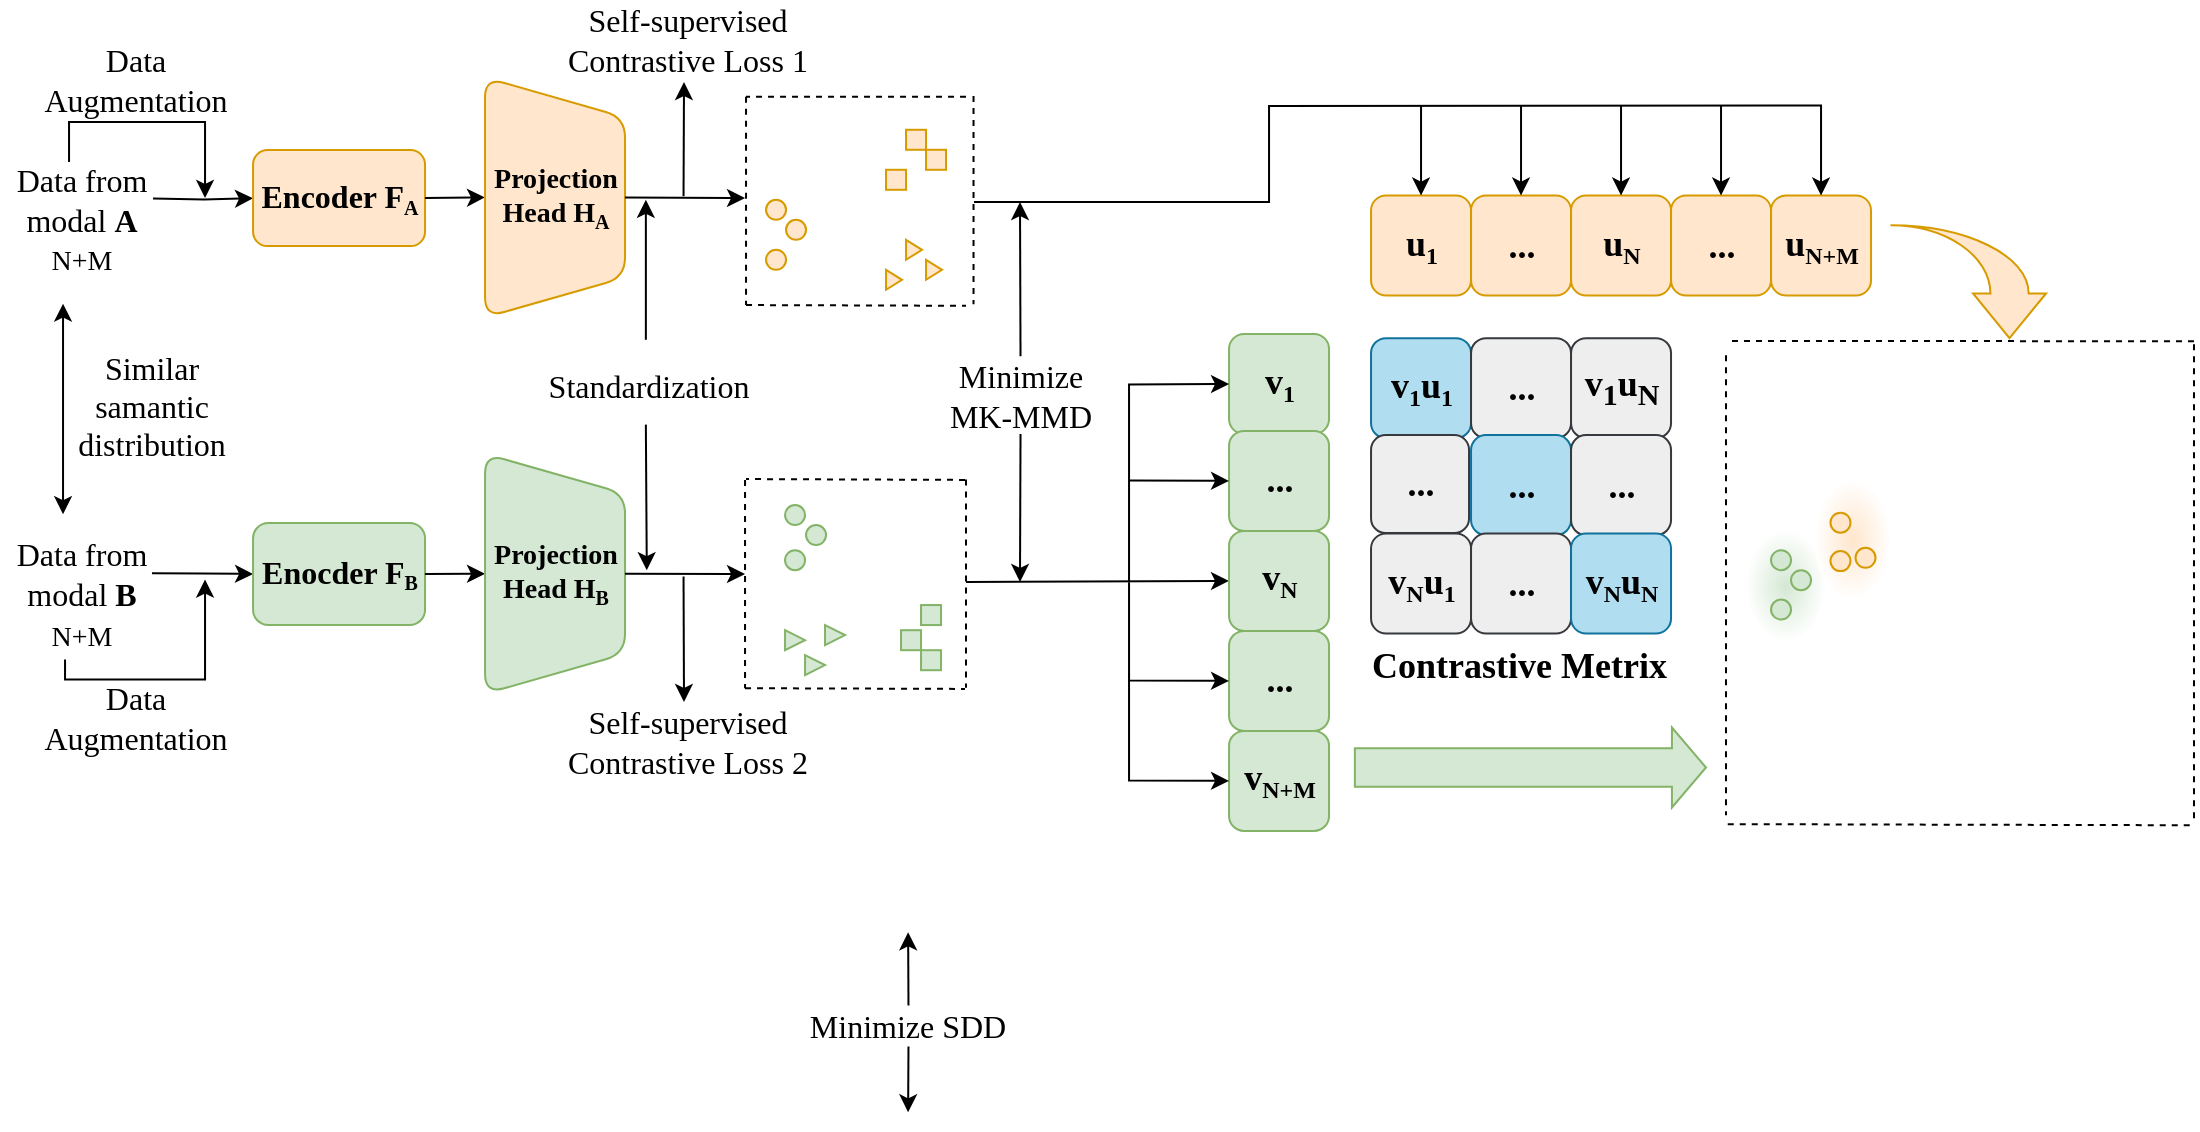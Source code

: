 <mxfile version="24.0.1" type="github">
  <diagram name="第 1 页" id="2u3e9usWH1NHE7HDsaEv">
    <mxGraphModel dx="2890" dy="1786" grid="1" gridSize="10" guides="1" tooltips="1" connect="1" arrows="1" fold="1" page="1" pageScale="1" pageWidth="827" pageHeight="1169" math="0" shadow="0">
      <root>
        <mxCell id="0" />
        <mxCell id="1" parent="0" />
        <mxCell id="_zUw6sYOhq2-qr3L7VfG-170" value="" style="ellipse;whiteSpace=wrap;html=1;fillColor=#d5e8d4;strokeColor=none;gradientColor=#FFFFFF;gradientDirection=radial;" vertex="1" parent="1">
          <mxGeometry x="-690" y="-86.21" width="40" height="56.21" as="geometry" />
        </mxCell>
        <mxCell id="_zUw6sYOhq2-qr3L7VfG-169" value="" style="ellipse;whiteSpace=wrap;html=1;fillColor=#ffe6cc;strokeColor=none;gradientColor=#FFFFFF;gradientDirection=radial;" vertex="1" parent="1">
          <mxGeometry x="-655.52" y="-111.21" width="37.76" height="60" as="geometry" />
        </mxCell>
        <mxCell id="_zUw6sYOhq2-qr3L7VfG-6" value="&lt;font face=&quot;Times New Roman&quot; style=&quot;font-size: 14px;&quot;&gt;N+M&lt;/font&gt;" style="text;html=1;strokeColor=none;fillColor=none;align=center;verticalAlign=middle;whiteSpace=wrap;rounded=0;" vertex="1" parent="1">
          <mxGeometry x="-1562.02" y="-230.47" width="80" height="20" as="geometry" />
        </mxCell>
        <mxCell id="_zUw6sYOhq2-qr3L7VfG-7" value="" style="edgeStyle=orthogonalEdgeStyle;rounded=0;orthogonalLoop=1;jettySize=auto;html=1;" edge="1" parent="1" target="_zUw6sYOhq2-qr3L7VfG-11">
          <mxGeometry relative="1" as="geometry">
            <mxPoint x="-1486.48" y="-251.778" as="sourcePoint" />
          </mxGeometry>
        </mxCell>
        <mxCell id="_zUw6sYOhq2-qr3L7VfG-8" value="" style="edgeStyle=orthogonalEdgeStyle;rounded=0;orthogonalLoop=1;jettySize=auto;html=1;exitX=1;exitY=0.5;exitDx=0;exitDy=0;entryX=0;entryY=0.5;entryDx=0;entryDy=0;" edge="1" parent="1" source="_zUw6sYOhq2-qr3L7VfG-123" target="_zUw6sYOhq2-qr3L7VfG-13">
          <mxGeometry relative="1" as="geometry">
            <mxPoint x="-1473.55" y="-65.321" as="sourcePoint" />
            <mxPoint x="-1436.48" y="-65.21" as="targetPoint" />
          </mxGeometry>
        </mxCell>
        <mxCell id="_zUw6sYOhq2-qr3L7VfG-9" value="&lt;font face=&quot;Times New Roman&quot; style=&quot;font-size: 14px;&quot;&gt;N+M&lt;/font&gt;" style="text;html=1;strokeColor=none;fillColor=none;align=center;verticalAlign=middle;whiteSpace=wrap;rounded=0;" vertex="1" parent="1">
          <mxGeometry x="-1562.02" y="-41.21" width="80" height="17.7" as="geometry" />
        </mxCell>
        <mxCell id="_zUw6sYOhq2-qr3L7VfG-10" value="" style="endArrow=classic;startArrow=classic;html=1;rounded=0;" edge="1" parent="1">
          <mxGeometry width="50" height="50" relative="1" as="geometry">
            <mxPoint x="-1531.48" y="-93.89" as="sourcePoint" />
            <mxPoint x="-1531.48" y="-199.18" as="targetPoint" />
          </mxGeometry>
        </mxCell>
        <mxCell id="_zUw6sYOhq2-qr3L7VfG-11" value="&lt;font style=&quot;&quot; face=&quot;Times New Roman&quot;&gt;&lt;b style=&quot;&quot;&gt;&lt;span style=&quot;font-size: 16px;&quot;&gt;Encoder F&lt;/span&gt;&lt;sub style=&quot;&quot;&gt;&lt;font style=&quot;font-size: 10px;&quot;&gt;A&lt;/font&gt;&lt;/sub&gt;&lt;/b&gt;&lt;/font&gt;" style="rounded=1;whiteSpace=wrap;html=1;fillColor=#ffe6cc;strokeColor=#d79b00;" vertex="1" parent="1">
          <mxGeometry x="-1436.48" y="-275.94" width="86" height="47.97" as="geometry" />
        </mxCell>
        <mxCell id="_zUw6sYOhq2-qr3L7VfG-12" value="&lt;font face=&quot;Times New Roman&quot; style=&quot;font-size: 16px;&quot;&gt;Similar samantic distribution&lt;/font&gt;" style="text;html=1;strokeColor=none;fillColor=none;align=center;verticalAlign=middle;whiteSpace=wrap;rounded=0;" vertex="1" parent="1">
          <mxGeometry x="-1524.48" y="-172.9" width="74" height="50" as="geometry" />
        </mxCell>
        <mxCell id="_zUw6sYOhq2-qr3L7VfG-13" value="&lt;font size=&quot;1&quot; style=&quot;&quot; face=&quot;Times New Roman&quot;&gt;&lt;b style=&quot;&quot;&gt;&lt;span style=&quot;font-size: 16px;&quot;&gt;Enocder F&lt;/span&gt;&lt;sub style=&quot;&quot;&gt;&lt;font style=&quot;font-size: 10px;&quot;&gt;B&lt;/font&gt;&lt;/sub&gt;&lt;/b&gt;&lt;/font&gt;" style="rounded=1;whiteSpace=wrap;html=1;fillColor=#d5e8d4;strokeColor=#82b366;" vertex="1" parent="1">
          <mxGeometry x="-1436.48" y="-89.52" width="86" height="51.05" as="geometry" />
        </mxCell>
        <mxCell id="_zUw6sYOhq2-qr3L7VfG-14" value="" style="endArrow=none;dashed=1;html=1;rounded=0;" edge="1" parent="1">
          <mxGeometry width="50" height="50" relative="1" as="geometry">
            <mxPoint x="-1189.98" y="-198.47" as="sourcePoint" />
            <mxPoint x="-1079.98" y="-198.11" as="targetPoint" />
          </mxGeometry>
        </mxCell>
        <mxCell id="_zUw6sYOhq2-qr3L7VfG-15" value="" style="endArrow=none;dashed=1;html=1;rounded=0;" edge="1" parent="1">
          <mxGeometry width="50" height="50" relative="1" as="geometry">
            <mxPoint x="-1189.98" y="-302.61" as="sourcePoint" />
            <mxPoint x="-1189.98" y="-198.47" as="targetPoint" />
          </mxGeometry>
        </mxCell>
        <mxCell id="_zUw6sYOhq2-qr3L7VfG-16" value="" style="endArrow=none;dashed=1;html=1;rounded=0;" edge="1" parent="1">
          <mxGeometry width="50" height="50" relative="1" as="geometry">
            <mxPoint x="-1076.24" y="-303.01" as="sourcePoint" />
            <mxPoint x="-1076.24" y="-198.87" as="targetPoint" />
          </mxGeometry>
        </mxCell>
        <mxCell id="_zUw6sYOhq2-qr3L7VfG-17" value="" style="endArrow=none;dashed=1;html=1;rounded=0;" edge="1" parent="1">
          <mxGeometry width="50" height="50" relative="1" as="geometry">
            <mxPoint x="-1079.98" y="-302.61" as="sourcePoint" />
            <mxPoint x="-1189.98" y="-302.61" as="targetPoint" />
          </mxGeometry>
        </mxCell>
        <mxCell id="_zUw6sYOhq2-qr3L7VfG-18" value="" style="endArrow=none;dashed=1;html=1;rounded=0;" edge="1" parent="1">
          <mxGeometry width="50" height="50" relative="1" as="geometry">
            <mxPoint x="-1190.48" y="-6.9" as="sourcePoint" />
            <mxPoint x="-1080.48" y="-6.54" as="targetPoint" />
          </mxGeometry>
        </mxCell>
        <mxCell id="_zUw6sYOhq2-qr3L7VfG-19" value="" style="endArrow=none;dashed=1;html=1;rounded=0;" edge="1" parent="1">
          <mxGeometry width="50" height="50" relative="1" as="geometry">
            <mxPoint x="-1190.48" y="-111.04" as="sourcePoint" />
            <mxPoint x="-1190.48" y="-6.9" as="targetPoint" />
          </mxGeometry>
        </mxCell>
        <mxCell id="_zUw6sYOhq2-qr3L7VfG-20" value="" style="endArrow=none;dashed=1;html=1;rounded=0;" edge="1" parent="1">
          <mxGeometry width="50" height="50" relative="1" as="geometry">
            <mxPoint x="-1080" y="-111.31" as="sourcePoint" />
            <mxPoint x="-1080" y="-7.17" as="targetPoint" />
          </mxGeometry>
        </mxCell>
        <mxCell id="_zUw6sYOhq2-qr3L7VfG-21" value="" style="endArrow=none;dashed=1;html=1;rounded=0;" edge="1" parent="1">
          <mxGeometry width="50" height="50" relative="1" as="geometry">
            <mxPoint x="-1080.48" y="-111.04" as="sourcePoint" />
            <mxPoint x="-1189.98" y="-111.47" as="targetPoint" />
          </mxGeometry>
        </mxCell>
        <mxCell id="_zUw6sYOhq2-qr3L7VfG-22" value="" style="whiteSpace=wrap;html=1;aspect=fixed;fillColor=#ffe6cc;strokeColor=#d79b00;" vertex="1" parent="1">
          <mxGeometry x="-1109.98" y="-286.11" width="10" height="10" as="geometry" />
        </mxCell>
        <mxCell id="_zUw6sYOhq2-qr3L7VfG-23" value="" style="whiteSpace=wrap;html=1;aspect=fixed;fillColor=#ffe6cc;strokeColor=#d79b00;" vertex="1" parent="1">
          <mxGeometry x="-1099.98" y="-276.11" width="10" height="10" as="geometry" />
        </mxCell>
        <mxCell id="_zUw6sYOhq2-qr3L7VfG-24" value="" style="whiteSpace=wrap;html=1;aspect=fixed;fillColor=#ffe6cc;strokeColor=#d79b00;" vertex="1" parent="1">
          <mxGeometry x="-1119.98" y="-266.11" width="10" height="10" as="geometry" />
        </mxCell>
        <mxCell id="_zUw6sYOhq2-qr3L7VfG-25" value="" style="ellipse;whiteSpace=wrap;html=1;aspect=fixed;fillColor=#ffe6cc;strokeColor=#d79b00;" vertex="1" parent="1">
          <mxGeometry x="-1179.98" y="-251.11" width="10" height="10" as="geometry" />
        </mxCell>
        <mxCell id="_zUw6sYOhq2-qr3L7VfG-26" value="" style="ellipse;whiteSpace=wrap;html=1;aspect=fixed;fillColor=#ffe6cc;strokeColor=#d79b00;" vertex="1" parent="1">
          <mxGeometry x="-1169.98" y="-241.11" width="10" height="10" as="geometry" />
        </mxCell>
        <mxCell id="_zUw6sYOhq2-qr3L7VfG-27" value="" style="ellipse;whiteSpace=wrap;html=1;aspect=fixed;fillColor=#ffe6cc;strokeColor=#d79b00;" vertex="1" parent="1">
          <mxGeometry x="-1179.98" y="-226.11" width="10" height="10" as="geometry" />
        </mxCell>
        <mxCell id="_zUw6sYOhq2-qr3L7VfG-28" value="" style="triangle;whiteSpace=wrap;html=1;fillColor=#ffe6cc;strokeColor=#d79b00;" vertex="1" parent="1">
          <mxGeometry x="-1109.98" y="-231.11" width="8" height="10" as="geometry" />
        </mxCell>
        <mxCell id="_zUw6sYOhq2-qr3L7VfG-29" value="" style="triangle;whiteSpace=wrap;html=1;fillColor=#ffe6cc;strokeColor=#d79b00;" vertex="1" parent="1">
          <mxGeometry x="-1099.98" y="-221.11" width="8" height="10" as="geometry" />
        </mxCell>
        <mxCell id="_zUw6sYOhq2-qr3L7VfG-30" value="" style="triangle;whiteSpace=wrap;html=1;fillColor=#ffe6cc;strokeColor=#d79b00;" vertex="1" parent="1">
          <mxGeometry x="-1119.98" y="-216.11" width="8" height="10" as="geometry" />
        </mxCell>
        <mxCell id="_zUw6sYOhq2-qr3L7VfG-31" value="" style="whiteSpace=wrap;html=1;aspect=fixed;fillColor=#d5e8d4;strokeColor=#82b366;" vertex="1" parent="1">
          <mxGeometry x="-1102.48" y="-25.9" width="10" height="10" as="geometry" />
        </mxCell>
        <mxCell id="_zUw6sYOhq2-qr3L7VfG-32" value="" style="whiteSpace=wrap;html=1;aspect=fixed;fillColor=#d5e8d4;strokeColor=#82b366;" vertex="1" parent="1">
          <mxGeometry x="-1102.48" y="-48.47" width="10" height="10" as="geometry" />
        </mxCell>
        <mxCell id="_zUw6sYOhq2-qr3L7VfG-33" value="" style="whiteSpace=wrap;html=1;aspect=fixed;fillColor=#d5e8d4;strokeColor=#82b366;" vertex="1" parent="1">
          <mxGeometry x="-1112.48" y="-35.9" width="10" height="10" as="geometry" />
        </mxCell>
        <mxCell id="_zUw6sYOhq2-qr3L7VfG-34" value="" style="ellipse;whiteSpace=wrap;html=1;aspect=fixed;fillColor=#d5e8d4;strokeColor=#82b366;" vertex="1" parent="1">
          <mxGeometry x="-1170.48" y="-75.9" width="10" height="10" as="geometry" />
        </mxCell>
        <mxCell id="_zUw6sYOhq2-qr3L7VfG-35" value="" style="ellipse;whiteSpace=wrap;html=1;aspect=fixed;fillColor=#d5e8d4;strokeColor=#82b366;" vertex="1" parent="1">
          <mxGeometry x="-1170.48" y="-98.47" width="10" height="10" as="geometry" />
        </mxCell>
        <mxCell id="_zUw6sYOhq2-qr3L7VfG-36" value="" style="ellipse;whiteSpace=wrap;html=1;aspect=fixed;fillColor=#d5e8d4;strokeColor=#82b366;" vertex="1" parent="1">
          <mxGeometry x="-1159.98" y="-88.47" width="10" height="10" as="geometry" />
        </mxCell>
        <mxCell id="_zUw6sYOhq2-qr3L7VfG-37" value="" style="triangle;whiteSpace=wrap;html=1;fillColor=#d5e8d4;strokeColor=#82b366;" vertex="1" parent="1">
          <mxGeometry x="-1160.48" y="-23.47" width="10" height="10" as="geometry" />
        </mxCell>
        <mxCell id="_zUw6sYOhq2-qr3L7VfG-38" value="" style="triangle;whiteSpace=wrap;html=1;fillColor=#d5e8d4;strokeColor=#82b366;" vertex="1" parent="1">
          <mxGeometry x="-1150.48" y="-38.47" width="10" height="10" as="geometry" />
        </mxCell>
        <mxCell id="_zUw6sYOhq2-qr3L7VfG-39" value="" style="triangle;whiteSpace=wrap;html=1;fillColor=#d5e8d4;strokeColor=#82b366;" vertex="1" parent="1">
          <mxGeometry x="-1170.48" y="-35.9" width="10" height="10" as="geometry" />
        </mxCell>
        <mxCell id="_zUw6sYOhq2-qr3L7VfG-41" value="" style="endArrow=classic;html=1;rounded=0;exitX=1;exitY=0.5;exitDx=0;exitDy=0;entryX=0.5;entryY=1;entryDx=0;entryDy=0;" edge="1" parent="1" source="_zUw6sYOhq2-qr3L7VfG-11" target="_zUw6sYOhq2-qr3L7VfG-66">
          <mxGeometry width="50" height="50" relative="1" as="geometry">
            <mxPoint x="-1320.48" y="-144.11" as="sourcePoint" />
            <mxPoint x="-1316.48" y="-252.11" as="targetPoint" />
          </mxGeometry>
        </mxCell>
        <mxCell id="_zUw6sYOhq2-qr3L7VfG-42" value="" style="endArrow=classic;html=1;rounded=0;exitX=1;exitY=0.5;exitDx=0;exitDy=0;entryX=0.5;entryY=1;entryDx=0;entryDy=0;" edge="1" parent="1" source="_zUw6sYOhq2-qr3L7VfG-13" target="_zUw6sYOhq2-qr3L7VfG-67">
          <mxGeometry width="50" height="50" relative="1" as="geometry">
            <mxPoint x="-1260.48" y="-60.11" as="sourcePoint" />
            <mxPoint x="-1316.48" y="-64.11" as="targetPoint" />
          </mxGeometry>
        </mxCell>
        <mxCell id="_zUw6sYOhq2-qr3L7VfG-43" value="&lt;font face=&quot;Times New Roman&quot; style=&quot;font-size: 16px;&quot;&gt;Minimize &lt;br&gt;MK-MMD&lt;/font&gt;" style="text;html=1;strokeColor=none;fillColor=none;align=center;verticalAlign=middle;whiteSpace=wrap;rounded=0;" vertex="1" parent="1">
          <mxGeometry x="-1092.48" y="-172.9" width="79.48" height="38.93" as="geometry" />
        </mxCell>
        <mxCell id="_zUw6sYOhq2-qr3L7VfG-54" value="" style="endArrow=none;dashed=1;html=1;rounded=0;" edge="1" parent="1">
          <mxGeometry width="50" height="50" relative="1" as="geometry">
            <mxPoint x="-699.13" y="61.08" as="sourcePoint" />
            <mxPoint x="-466" y="61.63" as="targetPoint" />
          </mxGeometry>
        </mxCell>
        <mxCell id="_zUw6sYOhq2-qr3L7VfG-55" value="" style="endArrow=none;dashed=1;html=1;rounded=0;" edge="1" parent="1">
          <mxGeometry width="50" height="50" relative="1" as="geometry">
            <mxPoint x="-700" y="-173.37" as="sourcePoint" />
            <mxPoint x="-700" y="56.63" as="targetPoint" />
          </mxGeometry>
        </mxCell>
        <mxCell id="_zUw6sYOhq2-qr3L7VfG-56" value="" style="endArrow=none;dashed=1;html=1;rounded=0;" edge="1" parent="1">
          <mxGeometry width="50" height="50" relative="1" as="geometry">
            <mxPoint x="-466" y="-178.92" as="sourcePoint" />
            <mxPoint x="-466" y="61.08" as="targetPoint" />
          </mxGeometry>
        </mxCell>
        <mxCell id="_zUw6sYOhq2-qr3L7VfG-57" value="" style="endArrow=none;dashed=1;html=1;rounded=0;" edge="1" parent="1">
          <mxGeometry width="50" height="50" relative="1" as="geometry">
            <mxPoint x="-466" y="-180.37" as="sourcePoint" />
            <mxPoint x="-699.12" y="-180.55" as="targetPoint" />
          </mxGeometry>
        </mxCell>
        <mxCell id="_zUw6sYOhq2-qr3L7VfG-61" value="&lt;font face=&quot;Times New Roman&quot; style=&quot;font-size: 16px;&quot;&gt;Standardization&lt;/font&gt;" style="text;html=1;align=center;verticalAlign=middle;resizable=0;points=[];autosize=1;strokeColor=none;fillColor=none;" vertex="1" parent="1">
          <mxGeometry x="-1299.48" y="-172.9" width="120" height="30" as="geometry" />
        </mxCell>
        <mxCell id="_zUw6sYOhq2-qr3L7VfG-62" value="" style="endArrow=classic;html=1;rounded=0;" edge="1" parent="1">
          <mxGeometry width="50" height="50" relative="1" as="geometry">
            <mxPoint x="-1240.07" y="-181.11" as="sourcePoint" />
            <mxPoint x="-1240.07" y="-251.11" as="targetPoint" />
            <Array as="points">
              <mxPoint x="-1240.07" y="-221.11" />
            </Array>
          </mxGeometry>
        </mxCell>
        <mxCell id="_zUw6sYOhq2-qr3L7VfG-63" value="" style="endArrow=classic;html=1;rounded=0;exitX=0.452;exitY=1.083;exitDx=0;exitDy=0;exitPerimeter=0;" edge="1" parent="1">
          <mxGeometry width="50" height="50" relative="1" as="geometry">
            <mxPoint x="-1240.07" y="-138.69" as="sourcePoint" />
            <mxPoint x="-1239.61" y="-65.9" as="targetPoint" />
          </mxGeometry>
        </mxCell>
        <mxCell id="_zUw6sYOhq2-qr3L7VfG-64" value="&lt;font face=&quot;Times New Roman&quot; style=&quot;font-size: 16px;&quot;&gt;Minimize&amp;nbsp;SDD&lt;br&gt;&lt;/font&gt;" style="text;html=1;strokeColor=none;fillColor=none;align=center;verticalAlign=middle;whiteSpace=wrap;rounded=0;" vertex="1" parent="1">
          <mxGeometry x="-1179.98" y="151.74" width="142.44" height="20.5" as="geometry" />
        </mxCell>
        <mxCell id="_zUw6sYOhq2-qr3L7VfG-65" value="" style="endArrow=classic;html=1;rounded=0;" edge="1" parent="1">
          <mxGeometry width="50" height="50" relative="1" as="geometry">
            <mxPoint x="-1528.48" y="-270" as="sourcePoint" />
            <mxPoint x="-1460.48" y="-252" as="targetPoint" />
            <Array as="points">
              <mxPoint x="-1528.48" y="-290" />
              <mxPoint x="-1490.48" y="-290" />
              <mxPoint x="-1460.48" y="-290" />
            </Array>
          </mxGeometry>
        </mxCell>
        <mxCell id="_zUw6sYOhq2-qr3L7VfG-66" value="&lt;font face=&quot;Times New Roman&quot; style=&quot;&quot;&gt;&lt;b style=&quot;&quot;&gt;&lt;span style=&quot;font-size: 14px;&quot;&gt;Projection&lt;/span&gt;&lt;br&gt;&lt;span style=&quot;font-size: 14px;&quot;&gt;Head H&lt;/span&gt;&lt;sub style=&quot;&quot;&gt;&lt;font style=&quot;font-size: 10px;&quot;&gt;A&lt;/font&gt;&lt;/sub&gt;&lt;/b&gt;&lt;/font&gt;" style="shape=trapezoid;perimeter=trapezoidPerimeter;whiteSpace=wrap;html=1;fixedSize=1;direction=south;fillColor=#ffe6cc;strokeColor=#d79b00;rounded=1;" vertex="1" parent="1">
          <mxGeometry x="-1320.48" y="-312.28" width="70" height="120" as="geometry" />
        </mxCell>
        <mxCell id="_zUw6sYOhq2-qr3L7VfG-67" value="&lt;font face=&quot;Times New Roman&quot; style=&quot;&quot;&gt;&lt;b style=&quot;&quot;&gt;&lt;span style=&quot;font-size: 14px;&quot;&gt;Projection&lt;/span&gt;&lt;br&gt;&lt;span style=&quot;font-size: 14px;&quot;&gt;Head H&lt;/span&gt;&lt;sub style=&quot;&quot;&gt;&lt;font style=&quot;font-size: 10px;&quot;&gt;B&lt;/font&gt;&lt;/sub&gt;&lt;/b&gt;&lt;/font&gt;" style="shape=trapezoid;perimeter=trapezoidPerimeter;whiteSpace=wrap;html=1;fixedSize=1;direction=south;fillColor=#d5e8d4;strokeColor=#82b366;rounded=1;" vertex="1" parent="1">
          <mxGeometry x="-1320.48" y="-124.11" width="70" height="120" as="geometry" />
        </mxCell>
        <mxCell id="_zUw6sYOhq2-qr3L7VfG-68" value="&lt;font face=&quot;Times New Roman&quot; style=&quot;font-size: 16px;&quot;&gt;Data Augmentation&lt;/font&gt;" style="text;html=1;strokeColor=none;fillColor=none;align=center;verticalAlign=middle;whiteSpace=wrap;rounded=0;" vertex="1" parent="1">
          <mxGeometry x="-1540.48" y="-330.61" width="90" height="40" as="geometry" />
        </mxCell>
        <mxCell id="_zUw6sYOhq2-qr3L7VfG-69" value="" style="endArrow=classic;html=1;rounded=0;" edge="1" parent="1">
          <mxGeometry width="50" height="50" relative="1" as="geometry">
            <mxPoint x="-1530.48" y="-21.21" as="sourcePoint" />
            <mxPoint x="-1460.48" y="-61.21" as="targetPoint" />
            <Array as="points">
              <mxPoint x="-1530.48" y="-11.21" />
              <mxPoint x="-1500.48" y="-11.21" />
              <mxPoint x="-1460.48" y="-11.21" />
            </Array>
          </mxGeometry>
        </mxCell>
        <mxCell id="_zUw6sYOhq2-qr3L7VfG-70" value="&lt;font face=&quot;Times New Roman&quot; style=&quot;font-size: 16px;&quot;&gt;Data Augmentation&lt;/font&gt;" style="text;html=1;strokeColor=none;fillColor=none;align=center;verticalAlign=middle;whiteSpace=wrap;rounded=0;" vertex="1" parent="1">
          <mxGeometry x="-1540.48" y="-13.01" width="90" height="41.39" as="geometry" />
        </mxCell>
        <mxCell id="_zUw6sYOhq2-qr3L7VfG-71" value="" style="endArrow=classic;html=1;rounded=0;exitX=0.5;exitY=0;exitDx=0;exitDy=0;" edge="1" parent="1" source="_zUw6sYOhq2-qr3L7VfG-66">
          <mxGeometry width="50" height="50" relative="1" as="geometry">
            <mxPoint x="-1300.48" y="-320" as="sourcePoint" />
            <mxPoint x="-1190.48" y="-252" as="targetPoint" />
          </mxGeometry>
        </mxCell>
        <mxCell id="_zUw6sYOhq2-qr3L7VfG-72" value="" style="endArrow=classic;html=1;rounded=0;exitX=0.5;exitY=0;exitDx=0;exitDy=0;" edge="1" parent="1" source="_zUw6sYOhq2-qr3L7VfG-67">
          <mxGeometry width="50" height="50" relative="1" as="geometry">
            <mxPoint x="-1250.48" y="-60.49" as="sourcePoint" />
            <mxPoint x="-1190.48" y="-64" as="targetPoint" />
          </mxGeometry>
        </mxCell>
        <mxCell id="_zUw6sYOhq2-qr3L7VfG-73" value="" style="endArrow=classic;html=1;rounded=0;" edge="1" parent="1">
          <mxGeometry width="50" height="50" relative="1" as="geometry">
            <mxPoint x="-1221.23" y="-252.83" as="sourcePoint" />
            <mxPoint x="-1221" y="-310" as="targetPoint" />
          </mxGeometry>
        </mxCell>
        <mxCell id="_zUw6sYOhq2-qr3L7VfG-74" value="&lt;font face=&quot;Times New Roman&quot; style=&quot;font-size: 16px;&quot;&gt;Self-supervised&lt;br&gt;Contrastive Loss 1&lt;/font&gt;" style="text;html=1;strokeColor=none;fillColor=none;align=center;verticalAlign=middle;whiteSpace=wrap;rounded=0;" vertex="1" parent="1">
          <mxGeometry x="-1289.48" y="-350.61" width="139.52" height="38.33" as="geometry" />
        </mxCell>
        <mxCell id="_zUw6sYOhq2-qr3L7VfG-75" value="" style="endArrow=classic;html=1;rounded=0;" edge="1" parent="1">
          <mxGeometry width="50" height="50" relative="1" as="geometry">
            <mxPoint x="-1221.23" y="-62.79" as="sourcePoint" />
            <mxPoint x="-1221" as="targetPoint" />
          </mxGeometry>
        </mxCell>
        <mxCell id="_zUw6sYOhq2-qr3L7VfG-76" value="&lt;font face=&quot;Times New Roman&quot; style=&quot;font-size: 16px;&quot;&gt;Self-supervised&lt;br&gt;Contrastive Loss 2&lt;/font&gt;" style="text;html=1;strokeColor=none;fillColor=none;align=center;verticalAlign=middle;whiteSpace=wrap;rounded=0;" vertex="1" parent="1">
          <mxGeometry x="-1284.48" y="0.66" width="129.52" height="39.34" as="geometry" />
        </mxCell>
        <mxCell id="_zUw6sYOhq2-qr3L7VfG-80" value="" style="endArrow=classic;html=1;rounded=0;exitX=0.5;exitY=1;exitDx=0;exitDy=0;" edge="1" parent="1" source="_zUw6sYOhq2-qr3L7VfG-43">
          <mxGeometry width="50" height="50" relative="1" as="geometry">
            <mxPoint x="-1064.48" y="-130" as="sourcePoint" />
            <mxPoint x="-1053" y="-60" as="targetPoint" />
            <Array as="points" />
          </mxGeometry>
        </mxCell>
        <mxCell id="_zUw6sYOhq2-qr3L7VfG-86" value="&lt;b style=&quot;&quot;&gt;&lt;font style=&quot;&quot; face=&quot;Times New Roman&quot;&gt;&lt;span style=&quot;font-size: 18px;&quot;&gt;u&lt;/span&gt;&lt;sub style=&quot;&quot;&gt;&lt;font style=&quot;font-size: 12px;&quot;&gt;1&lt;/font&gt;&lt;/sub&gt;&lt;/font&gt;&lt;/b&gt;" style="whiteSpace=wrap;html=1;aspect=fixed;fillColor=#ffe6cc;strokeColor=#d79b00;rounded=1;" vertex="1" parent="1">
          <mxGeometry x="-877.48" y="-253.24" width="50" height="50" as="geometry" />
        </mxCell>
        <mxCell id="_zUw6sYOhq2-qr3L7VfG-87" value="&lt;span style=&quot;font-size: 18px;&quot;&gt;&lt;b&gt;&lt;font face=&quot;Times New Roman&quot;&gt;...&lt;/font&gt;&lt;/b&gt;&lt;/span&gt;" style="whiteSpace=wrap;html=1;aspect=fixed;fillColor=#ffe6cc;strokeColor=#d79b00;rounded=1;" vertex="1" parent="1">
          <mxGeometry x="-827.48" y="-253.24" width="50" height="50" as="geometry" />
        </mxCell>
        <mxCell id="_zUw6sYOhq2-qr3L7VfG-88" value="&lt;b style=&quot;&quot;&gt;&lt;font style=&quot;&quot; face=&quot;Times New Roman&quot;&gt;&lt;span style=&quot;font-size: 18px;&quot;&gt;u&lt;/span&gt;&lt;sub style=&quot;&quot;&gt;&lt;font style=&quot;font-size: 12px;&quot;&gt;N&lt;/font&gt;&lt;/sub&gt;&lt;/font&gt;&lt;/b&gt;" style="whiteSpace=wrap;html=1;aspect=fixed;fillColor=#ffe6cc;strokeColor=#d79b00;rounded=1;" vertex="1" parent="1">
          <mxGeometry x="-777.48" y="-253.24" width="50" height="50" as="geometry" />
        </mxCell>
        <mxCell id="_zUw6sYOhq2-qr3L7VfG-89" value="&lt;font face=&quot;Times New Roman&quot; style=&quot;font-size: 18px;&quot;&gt;&lt;b&gt;...&lt;/b&gt;&lt;/font&gt;" style="whiteSpace=wrap;html=1;aspect=fixed;fillColor=#ffe6cc;strokeColor=#d79b00;rounded=1;" vertex="1" parent="1">
          <mxGeometry x="-727.48" y="-253.24" width="50" height="50" as="geometry" />
        </mxCell>
        <mxCell id="_zUw6sYOhq2-qr3L7VfG-90" value="&lt;b style=&quot;&quot;&gt;&lt;font style=&quot;&quot; face=&quot;Times New Roman&quot;&gt;&lt;span style=&quot;font-size: 18px;&quot;&gt;u&lt;/span&gt;&lt;sub style=&quot;&quot;&gt;&lt;font style=&quot;font-size: 12px;&quot;&gt;N+M&lt;/font&gt;&lt;/sub&gt;&lt;/font&gt;&lt;/b&gt;" style="whiteSpace=wrap;html=1;aspect=fixed;fillColor=#ffe6cc;strokeColor=#d79b00;rounded=1;" vertex="1" parent="1">
          <mxGeometry x="-677.48" y="-253.24" width="50" height="50" as="geometry" />
        </mxCell>
        <mxCell id="_zUw6sYOhq2-qr3L7VfG-91" value="" style="endArrow=classic;html=1;rounded=0;entryX=0.5;entryY=0;entryDx=0;entryDy=0;" edge="1" parent="1" target="_zUw6sYOhq2-qr3L7VfG-90">
          <mxGeometry width="50" height="50" relative="1" as="geometry">
            <mxPoint x="-1076" y="-250" as="sourcePoint" />
            <mxPoint x="-807.48" y="-403.24" as="targetPoint" />
            <Array as="points">
              <mxPoint x="-928.48" y="-250" />
              <mxPoint x="-928.48" y="-298" />
              <mxPoint x="-652.48" y="-298.24" />
            </Array>
          </mxGeometry>
        </mxCell>
        <mxCell id="_zUw6sYOhq2-qr3L7VfG-92" value="" style="endArrow=classic;html=1;rounded=0;entryX=0.5;entryY=0;entryDx=0;entryDy=0;" edge="1" parent="1" target="_zUw6sYOhq2-qr3L7VfG-87">
          <mxGeometry width="50" height="50" relative="1" as="geometry">
            <mxPoint x="-802.48" y="-298.24" as="sourcePoint" />
            <mxPoint x="-867.48" y="-383.24" as="targetPoint" />
          </mxGeometry>
        </mxCell>
        <mxCell id="_zUw6sYOhq2-qr3L7VfG-93" value="" style="endArrow=classic;html=1;rounded=0;entryX=0.5;entryY=0;entryDx=0;entryDy=0;" edge="1" parent="1" target="_zUw6sYOhq2-qr3L7VfG-88">
          <mxGeometry width="50" height="50" relative="1" as="geometry">
            <mxPoint x="-752.48" y="-298.24" as="sourcePoint" />
            <mxPoint x="-792.48" y="-243.24" as="targetPoint" />
            <Array as="points">
              <mxPoint x="-752.48" y="-283.24" />
            </Array>
          </mxGeometry>
        </mxCell>
        <mxCell id="_zUw6sYOhq2-qr3L7VfG-94" value="" style="endArrow=classic;html=1;rounded=0;entryX=0.5;entryY=0;entryDx=0;entryDy=0;" edge="1" parent="1" target="_zUw6sYOhq2-qr3L7VfG-89">
          <mxGeometry width="50" height="50" relative="1" as="geometry">
            <mxPoint x="-702.48" y="-298.24" as="sourcePoint" />
            <mxPoint x="-707.48" y="-93.24" as="targetPoint" />
          </mxGeometry>
        </mxCell>
        <mxCell id="_zUw6sYOhq2-qr3L7VfG-95" value="&lt;b style=&quot;&quot;&gt;&lt;font style=&quot;&quot; face=&quot;Times New Roman&quot;&gt;&lt;span style=&quot;font-size: 18px;&quot;&gt;v&lt;/span&gt;&lt;sub style=&quot;&quot;&gt;&lt;font style=&quot;font-size: 12px;&quot;&gt;1&lt;/font&gt;&lt;/sub&gt;&lt;span style=&quot;font-size: 18px;&quot;&gt;u&lt;/span&gt;&lt;sub style=&quot;&quot;&gt;&lt;font style=&quot;font-size: 12px;&quot;&gt;1&lt;/font&gt;&lt;/sub&gt;&lt;/font&gt;&lt;/b&gt;" style="whiteSpace=wrap;html=1;aspect=fixed;fillColor=#b1ddf0;strokeColor=#10739e;rounded=1;" vertex="1" parent="1">
          <mxGeometry x="-877.48" y="-181.91" width="50" height="50" as="geometry" />
        </mxCell>
        <mxCell id="_zUw6sYOhq2-qr3L7VfG-96" value="&lt;span style=&quot;font-size: 18px;&quot;&gt;&lt;b&gt;&lt;font face=&quot;Times New Roman&quot;&gt;...&lt;/font&gt;&lt;/b&gt;&lt;/span&gt;" style="whiteSpace=wrap;html=1;aspect=fixed;fillColor=#eeeeee;strokeColor=#36393d;rounded=1;" vertex="1" parent="1">
          <mxGeometry x="-827.48" y="-181.91" width="50" height="50" as="geometry" />
        </mxCell>
        <mxCell id="_zUw6sYOhq2-qr3L7VfG-97" value="&lt;span style=&quot;font-size: 18px;&quot;&gt;&lt;b&gt;&lt;font face=&quot;Times New Roman&quot;&gt;v&lt;sub&gt;1&lt;/sub&gt;u&lt;sub&gt;N&lt;/sub&gt;&lt;/font&gt;&lt;/b&gt;&lt;/span&gt;" style="whiteSpace=wrap;html=1;aspect=fixed;fillColor=#eeeeee;strokeColor=#36393d;glass=0;rounded=1;" vertex="1" parent="1">
          <mxGeometry x="-777.48" y="-181.91" width="50" height="50" as="geometry" />
        </mxCell>
        <mxCell id="_zUw6sYOhq2-qr3L7VfG-100" value="&lt;span style=&quot;font-size: 18px;&quot;&gt;&lt;b&gt;&lt;font face=&quot;Times New Roman&quot;&gt;...&lt;/font&gt;&lt;/b&gt;&lt;/span&gt;" style="whiteSpace=wrap;html=1;aspect=fixed;fillColor=#eeeeee;strokeColor=#36393d;rounded=1;" vertex="1" parent="1">
          <mxGeometry x="-877.48" y="-133.46" width="49" height="49" as="geometry" />
        </mxCell>
        <mxCell id="_zUw6sYOhq2-qr3L7VfG-101" value="&lt;span style=&quot;font-size: 18px;&quot;&gt;&lt;b&gt;&lt;font face=&quot;Times New Roman&quot;&gt;...&lt;/font&gt;&lt;/b&gt;&lt;/span&gt;" style="whiteSpace=wrap;html=1;aspect=fixed;fillColor=#b1ddf0;strokeColor=#10739e;rounded=1;" vertex="1" parent="1">
          <mxGeometry x="-827.48" y="-133.46" width="50" height="50" as="geometry" />
        </mxCell>
        <mxCell id="_zUw6sYOhq2-qr3L7VfG-102" value="&lt;span style=&quot;font-size: 18px;&quot;&gt;&lt;b&gt;&lt;font face=&quot;Times New Roman&quot;&gt;...&lt;/font&gt;&lt;/b&gt;&lt;/span&gt;" style="whiteSpace=wrap;html=1;aspect=fixed;fillColor=#eeeeee;strokeColor=#36393d;rounded=1;" vertex="1" parent="1">
          <mxGeometry x="-777.48" y="-133.46" width="50" height="50" as="geometry" />
        </mxCell>
        <mxCell id="_zUw6sYOhq2-qr3L7VfG-105" value="&lt;b style=&quot;&quot;&gt;&lt;font style=&quot;&quot; face=&quot;Times New Roman&quot;&gt;&lt;span style=&quot;font-size: 18px;&quot;&gt;v&lt;/span&gt;&lt;sub style=&quot;&quot;&gt;&lt;font style=&quot;font-size: 12px;&quot;&gt;N&lt;/font&gt;&lt;/sub&gt;&lt;span style=&quot;font-size: 18px;&quot;&gt;u&lt;/span&gt;&lt;sub style=&quot;&quot;&gt;&lt;font style=&quot;font-size: 12px;&quot;&gt;1&lt;/font&gt;&lt;/sub&gt;&lt;/font&gt;&lt;/b&gt;" style="whiteSpace=wrap;html=1;aspect=fixed;fillColor=#eeeeee;strokeColor=#36393d;rounded=1;" vertex="1" parent="1">
          <mxGeometry x="-877.48" y="-84.24" width="50" height="50" as="geometry" />
        </mxCell>
        <mxCell id="_zUw6sYOhq2-qr3L7VfG-106" value="&lt;span style=&quot;font-size: 18px;&quot;&gt;&lt;b&gt;&lt;font face=&quot;Times New Roman&quot;&gt;...&lt;/font&gt;&lt;/b&gt;&lt;/span&gt;" style="whiteSpace=wrap;html=1;aspect=fixed;fillColor=#eeeeee;strokeColor=#36393d;rounded=1;" vertex="1" parent="1">
          <mxGeometry x="-827.48" y="-84.24" width="50" height="50" as="geometry" />
        </mxCell>
        <mxCell id="_zUw6sYOhq2-qr3L7VfG-107" value="&lt;b style=&quot;&quot;&gt;&lt;font style=&quot;&quot; face=&quot;Times New Roman&quot;&gt;&lt;span style=&quot;font-size: 18px;&quot;&gt;v&lt;/span&gt;&lt;sub style=&quot;&quot;&gt;&lt;font style=&quot;font-size: 12px;&quot;&gt;N&lt;/font&gt;&lt;/sub&gt;&lt;span style=&quot;font-size: 18px;&quot;&gt;u&lt;/span&gt;&lt;sub style=&quot;&quot;&gt;&lt;font style=&quot;font-size: 12px;&quot;&gt;N&lt;/font&gt;&lt;/sub&gt;&lt;/font&gt;&lt;/b&gt;" style="whiteSpace=wrap;html=1;aspect=fixed;fillColor=#b1ddf0;strokeColor=#10739e;rounded=1;" vertex="1" parent="1">
          <mxGeometry x="-777.48" y="-84.24" width="50" height="50" as="geometry" />
        </mxCell>
        <mxCell id="_zUw6sYOhq2-qr3L7VfG-120" value="&lt;font face=&quot;Times New Roman&quot; style=&quot;font-size: 18px;&quot;&gt;&lt;b&gt;Contrastive Metrix&amp;nbsp;&lt;/b&gt;&lt;/font&gt;" style="text;html=1;strokeColor=none;fillColor=none;align=center;verticalAlign=middle;whiteSpace=wrap;rounded=0;" vertex="1" parent="1">
          <mxGeometry x="-885.56" y="-28.47" width="170" height="20" as="geometry" />
        </mxCell>
        <mxCell id="_zUw6sYOhq2-qr3L7VfG-122" value="&lt;font face=&quot;Times New Roman&quot; style=&quot;font-size: 16px;&quot;&gt;Data from modal &lt;b style=&quot;&quot;&gt;A&lt;/b&gt;&lt;/font&gt;" style="text;html=1;strokeColor=none;fillColor=none;align=center;verticalAlign=middle;whiteSpace=wrap;rounded=0;" vertex="1" parent="1">
          <mxGeometry x="-1557.02" y="-265.94" width="70" height="30" as="geometry" />
        </mxCell>
        <mxCell id="_zUw6sYOhq2-qr3L7VfG-123" value="&lt;font face=&quot;Times New Roman&quot; style=&quot;font-size: 16px;&quot;&gt;Data from modal &lt;b style=&quot;&quot;&gt;B&lt;/b&gt;&lt;/font&gt;" style="text;html=1;strokeColor=none;fillColor=none;align=center;verticalAlign=middle;whiteSpace=wrap;rounded=0;" vertex="1" parent="1">
          <mxGeometry x="-1557.02" y="-79.33" width="70" height="30" as="geometry" />
        </mxCell>
        <mxCell id="_zUw6sYOhq2-qr3L7VfG-124" value="" style="endArrow=classic;html=1;rounded=0;entryX=0;entryY=0.5;entryDx=0;entryDy=0;" edge="1" parent="1" target="_zUw6sYOhq2-qr3L7VfG-128">
          <mxGeometry width="50" height="50" relative="1" as="geometry">
            <mxPoint x="-1080" y="-60" as="sourcePoint" />
            <mxPoint x="-1108.48" y="50" as="targetPoint" />
          </mxGeometry>
        </mxCell>
        <mxCell id="_zUw6sYOhq2-qr3L7VfG-125" value="" style="group;rounded=1;" vertex="1" connectable="0" parent="1">
          <mxGeometry x="-998.48" y="-184" width="100" height="248.45" as="geometry" />
        </mxCell>
        <mxCell id="_zUw6sYOhq2-qr3L7VfG-126" value="&lt;b style=&quot;&quot;&gt;&lt;font style=&quot;&quot; face=&quot;Times New Roman&quot;&gt;&lt;span style=&quot;font-size: 18px;&quot;&gt;v&lt;/span&gt;&lt;sub style=&quot;&quot;&gt;&lt;font style=&quot;font-size: 12px;&quot;&gt;1&lt;/font&gt;&lt;/sub&gt;&lt;/font&gt;&lt;/b&gt;" style="whiteSpace=wrap;html=1;aspect=fixed;fillColor=#d5e8d4;strokeColor=#82b366;flipV=1;container=0;rounded=1;" vertex="1" parent="_zUw6sYOhq2-qr3L7VfG-125">
          <mxGeometry x="50" width="50" height="50" as="geometry" />
        </mxCell>
        <mxCell id="_zUw6sYOhq2-qr3L7VfG-127" value="&lt;span style=&quot;font-size: 18px;&quot;&gt;&lt;b&gt;&lt;font face=&quot;Times New Roman&quot;&gt;...&lt;/font&gt;&lt;/b&gt;&lt;/span&gt;" style="whiteSpace=wrap;html=1;aspect=fixed;fillColor=#d5e8d4;strokeColor=#82b366;flipV=1;container=0;rounded=1;" vertex="1" parent="_zUw6sYOhq2-qr3L7VfG-125">
          <mxGeometry x="50" y="48.45" width="50" height="50" as="geometry" />
        </mxCell>
        <mxCell id="_zUw6sYOhq2-qr3L7VfG-128" value="&lt;b style=&quot;&quot;&gt;&lt;font style=&quot;&quot; face=&quot;Times New Roman&quot;&gt;&lt;span style=&quot;font-size: 18px;&quot;&gt;v&lt;/span&gt;&lt;sub style=&quot;&quot;&gt;&lt;font style=&quot;font-size: 12px;&quot;&gt;N&lt;/font&gt;&lt;/sub&gt;&lt;/font&gt;&lt;/b&gt;" style="whiteSpace=wrap;html=1;aspect=fixed;fillColor=#d5e8d4;strokeColor=#82b366;flipV=1;container=0;rounded=1;" vertex="1" parent="_zUw6sYOhq2-qr3L7VfG-125">
          <mxGeometry x="50" y="98.45" width="50" height="50" as="geometry" />
        </mxCell>
        <mxCell id="_zUw6sYOhq2-qr3L7VfG-129" value="&lt;font face=&quot;Times New Roman&quot; style=&quot;font-size: 18px;&quot;&gt;&lt;b&gt;...&lt;/b&gt;&lt;/font&gt;" style="whiteSpace=wrap;html=1;aspect=fixed;fillColor=#d5e8d4;strokeColor=#82b366;flipV=1;container=0;rounded=1;" vertex="1" parent="_zUw6sYOhq2-qr3L7VfG-125">
          <mxGeometry x="50" y="148.45" width="50" height="50" as="geometry" />
        </mxCell>
        <mxCell id="_zUw6sYOhq2-qr3L7VfG-130" value="&lt;b style=&quot;&quot;&gt;&lt;font style=&quot;&quot; face=&quot;Times New Roman&quot;&gt;&lt;span style=&quot;font-size: 18px;&quot;&gt;v&lt;/span&gt;&lt;sub style=&quot;&quot;&gt;&lt;font style=&quot;font-size: 12px;&quot;&gt;N+M&lt;/font&gt;&lt;/sub&gt;&lt;/font&gt;&lt;/b&gt;" style="whiteSpace=wrap;html=1;aspect=fixed;fillColor=#d5e8d4;strokeColor=#82b366;flipV=1;container=0;rounded=1;" vertex="1" parent="_zUw6sYOhq2-qr3L7VfG-125">
          <mxGeometry x="50" y="198.45" width="50" height="50" as="geometry" />
        </mxCell>
        <mxCell id="_zUw6sYOhq2-qr3L7VfG-131" value="" style="endArrow=classic;html=1;rounded=0;entryX=0;entryY=0.5;entryDx=0;entryDy=0;" edge="1" parent="_zUw6sYOhq2-qr3L7VfG-125" target="_zUw6sYOhq2-qr3L7VfG-126">
          <mxGeometry width="50" height="50" relative="1" as="geometry">
            <mxPoint y="124.22" as="sourcePoint" />
            <mxPoint y="-40.78" as="targetPoint" />
            <Array as="points">
              <mxPoint y="25.22" />
            </Array>
          </mxGeometry>
        </mxCell>
        <mxCell id="_zUw6sYOhq2-qr3L7VfG-132" value="" style="endArrow=classic;html=1;rounded=0;entryX=0;entryY=0.5;entryDx=0;entryDy=0;" edge="1" parent="_zUw6sYOhq2-qr3L7VfG-125" target="_zUw6sYOhq2-qr3L7VfG-127">
          <mxGeometry width="50" height="50" relative="1" as="geometry">
            <mxPoint y="73.22" as="sourcePoint" />
            <mxPoint x="290.0" y="59.22" as="targetPoint" />
          </mxGeometry>
        </mxCell>
        <mxCell id="_zUw6sYOhq2-qr3L7VfG-133" value="" style="endArrow=classic;html=1;rounded=0;entryX=0;entryY=0.5;entryDx=0;entryDy=0;" edge="1" parent="_zUw6sYOhq2-qr3L7VfG-125" target="_zUw6sYOhq2-qr3L7VfG-129">
          <mxGeometry width="50" height="50" relative="1" as="geometry">
            <mxPoint y="124.22" as="sourcePoint" />
            <mxPoint x="-30" y="249.22" as="targetPoint" />
            <Array as="points">
              <mxPoint y="173.22" />
            </Array>
          </mxGeometry>
        </mxCell>
        <mxCell id="_zUw6sYOhq2-qr3L7VfG-134" value="" style="endArrow=classic;html=1;rounded=0;entryX=0;entryY=0.5;entryDx=0;entryDy=0;" edge="1" parent="_zUw6sYOhq2-qr3L7VfG-125" target="_zUw6sYOhq2-qr3L7VfG-130">
          <mxGeometry width="50" height="50" relative="1" as="geometry">
            <mxPoint y="169.22" as="sourcePoint" />
            <mxPoint x="-60" y="289.22" as="targetPoint" />
            <Array as="points">
              <mxPoint y="223.22" />
            </Array>
          </mxGeometry>
        </mxCell>
        <mxCell id="_zUw6sYOhq2-qr3L7VfG-135" value="" style="endArrow=classic;html=1;rounded=0;entryX=0.5;entryY=0;entryDx=0;entryDy=0;" edge="1" parent="1" target="_zUw6sYOhq2-qr3L7VfG-86">
          <mxGeometry width="50" height="50" relative="1" as="geometry">
            <mxPoint x="-852.48" y="-298.5" as="sourcePoint" />
            <mxPoint x="-692.48" y="-243" as="targetPoint" />
            <Array as="points" />
          </mxGeometry>
        </mxCell>
        <mxCell id="_zUw6sYOhq2-qr3L7VfG-136" value="" style="endArrow=classic;html=1;rounded=0;exitX=0.5;exitY=0;exitDx=0;exitDy=0;" edge="1" parent="1" source="_zUw6sYOhq2-qr3L7VfG-64">
          <mxGeometry width="50" height="50" relative="1" as="geometry">
            <mxPoint x="-1152.94" y="165.14" as="sourcePoint" />
            <mxPoint x="-1108.94" y="115.14" as="targetPoint" />
          </mxGeometry>
        </mxCell>
        <mxCell id="_zUw6sYOhq2-qr3L7VfG-137" value="" style="endArrow=classic;html=1;rounded=0;exitX=0.5;exitY=1;exitDx=0;exitDy=0;" edge="1" parent="1" source="_zUw6sYOhq2-qr3L7VfG-64">
          <mxGeometry width="50" height="50" relative="1" as="geometry">
            <mxPoint x="-1282.94" y="455.14" as="sourcePoint" />
            <mxPoint x="-1108.94" y="205.14" as="targetPoint" />
          </mxGeometry>
        </mxCell>
        <mxCell id="_zUw6sYOhq2-qr3L7VfG-138" value="" style="endArrow=classic;html=1;rounded=0;exitX=0.5;exitY=0;exitDx=0;exitDy=0;" edge="1" parent="1" source="_zUw6sYOhq2-qr3L7VfG-43">
          <mxGeometry width="50" height="50" relative="1" as="geometry">
            <mxPoint x="-1040" y="-170" as="sourcePoint" />
            <mxPoint x="-1053" y="-250" as="targetPoint" />
          </mxGeometry>
        </mxCell>
        <mxCell id="_zUw6sYOhq2-qr3L7VfG-140" value="" style="html=1;shadow=0;dashed=0;align=center;verticalAlign=middle;shape=mxgraph.arrows2.arrow;dy=0.52;dx=17.03;notch=0;fillColor=#d5e8d4;strokeColor=#82b366;direction=east;" vertex="1" parent="1">
          <mxGeometry x="-885.56" y="12.76" width="175.56" height="40" as="geometry" />
        </mxCell>
        <mxCell id="_zUw6sYOhq2-qr3L7VfG-143" value="" style="html=1;shadow=0;dashed=0;align=center;verticalAlign=middle;shape=mxgraph.arrows2.jumpInArrow;dy=9.56;dx=22.34;arrowHead=36.47;direction=south;fillColor=#ffe6cc;strokeColor=#d79b00;" vertex="1" parent="1">
          <mxGeometry x="-617.76" y="-238.38" width="77.76" height="56.47" as="geometry" />
        </mxCell>
        <mxCell id="_zUw6sYOhq2-qr3L7VfG-162" value="" style="ellipse;whiteSpace=wrap;html=1;aspect=fixed;fillColor=#d5e8d4;strokeColor=#82b366;" vertex="1" parent="1">
          <mxGeometry x="-677.48" y="-75.9" width="10" height="10" as="geometry" />
        </mxCell>
        <mxCell id="_zUw6sYOhq2-qr3L7VfG-163" value="" style="ellipse;whiteSpace=wrap;html=1;aspect=fixed;fillColor=#d5e8d4;strokeColor=#82b366;" vertex="1" parent="1">
          <mxGeometry x="-667.48" y="-65.9" width="10" height="10" as="geometry" />
        </mxCell>
        <mxCell id="_zUw6sYOhq2-qr3L7VfG-164" value="" style="ellipse;whiteSpace=wrap;html=1;aspect=fixed;fillColor=#d5e8d4;strokeColor=#82b366;" vertex="1" parent="1">
          <mxGeometry x="-677.48" y="-51.21" width="10" height="10" as="geometry" />
        </mxCell>
        <mxCell id="_zUw6sYOhq2-qr3L7VfG-165" value="" style="ellipse;whiteSpace=wrap;html=1;aspect=fixed;fillColor=#ffe6cc;strokeColor=#d79b00;" vertex="1" parent="1">
          <mxGeometry x="-647.76" y="-94.67" width="10" height="10" as="geometry" />
        </mxCell>
        <mxCell id="_zUw6sYOhq2-qr3L7VfG-166" value="" style="ellipse;whiteSpace=wrap;html=1;aspect=fixed;fillColor=#ffe6cc;strokeColor=#d79b00;" vertex="1" parent="1">
          <mxGeometry x="-635.24" y="-77.11" width="10" height="10" as="geometry" />
        </mxCell>
        <mxCell id="_zUw6sYOhq2-qr3L7VfG-167" value="" style="ellipse;whiteSpace=wrap;html=1;aspect=fixed;fillColor=#ffe6cc;strokeColor=#d79b00;" vertex="1" parent="1">
          <mxGeometry x="-647.76" y="-75.45" width="10" height="10" as="geometry" />
        </mxCell>
      </root>
    </mxGraphModel>
  </diagram>
</mxfile>
